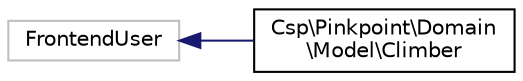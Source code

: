 digraph "Grafische Darstellung der Klassenhierarchie"
{
  edge [fontname="Helvetica",fontsize="10",labelfontname="Helvetica",labelfontsize="10"];
  node [fontname="Helvetica",fontsize="10",shape=record];
  rankdir="LR";
  Node7 [label="FrontendUser",height=0.2,width=0.4,color="grey75", fillcolor="white", style="filled"];
  Node7 -> Node0 [dir="back",color="midnightblue",fontsize="10",style="solid",fontname="Helvetica"];
  Node0 [label="Csp\\Pinkpoint\\Domain\l\\Model\\Climber",height=0.2,width=0.4,color="black", fillcolor="white", style="filled",URL="$classCsp_1_1Pinkpoint_1_1Domain_1_1Model_1_1Climber.html"];
}
